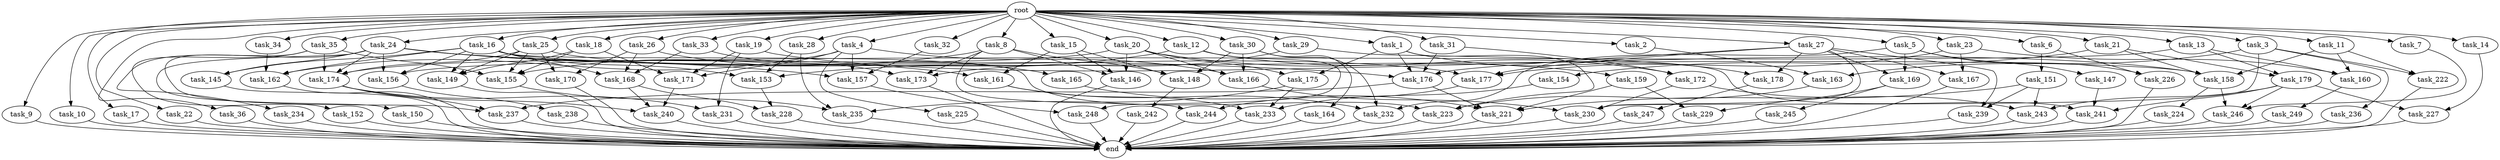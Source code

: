 digraph G {
  root [size="0.000000"];
  task_1 [size="1.024000"];
  task_2 [size="1.024000"];
  task_3 [size="1.024000"];
  task_4 [size="1.024000"];
  task_5 [size="1.024000"];
  task_6 [size="1.024000"];
  task_7 [size="1.024000"];
  task_8 [size="1.024000"];
  task_9 [size="1.024000"];
  task_10 [size="1.024000"];
  task_11 [size="1.024000"];
  task_12 [size="1.024000"];
  task_13 [size="1.024000"];
  task_14 [size="1.024000"];
  task_15 [size="1.024000"];
  task_16 [size="1.024000"];
  task_17 [size="1.024000"];
  task_18 [size="1.024000"];
  task_19 [size="1.024000"];
  task_20 [size="1.024000"];
  task_21 [size="1.024000"];
  task_22 [size="1.024000"];
  task_23 [size="1.024000"];
  task_24 [size="1.024000"];
  task_25 [size="1.024000"];
  task_26 [size="1.024000"];
  task_27 [size="1.024000"];
  task_28 [size="1.024000"];
  task_29 [size="1.024000"];
  task_30 [size="1.024000"];
  task_31 [size="1.024000"];
  task_32 [size="1.024000"];
  task_33 [size="1.024000"];
  task_34 [size="1.024000"];
  task_35 [size="1.024000"];
  task_36 [size="1.024000"];
  task_145 [size="730144440.320000"];
  task_146 [size="1047972020.224000"];
  task_147 [size="858993459.200000"];
  task_148 [size="841813590.016000"];
  task_149 [size="927712935.936000"];
  task_150 [size="695784701.952000"];
  task_151 [size="309237645.312000"];
  task_152 [size="858993459.200000"];
  task_153 [size="927712935.936000"];
  task_154 [size="309237645.312000"];
  task_155 [size="1829656068.096000"];
  task_156 [size="764504178.688000"];
  task_157 [size="1554778161.152000"];
  task_158 [size="841813590.016000"];
  task_159 [size="420906795.008000"];
  task_160 [size="489626271.744000"];
  task_161 [size="1245540515.840000"];
  task_162 [size="377957122.048000"];
  task_163 [size="455266533.376000"];
  task_164 [size="214748364.800000"];
  task_165 [size="77309411.328000"];
  task_166 [size="944892805.120000"];
  task_167 [size="249108103.168000"];
  task_168 [size="249108103.168000"];
  task_169 [size="1073741824.000000"];
  task_170 [size="936302870.528000"];
  task_171 [size="420906795.008000"];
  task_172 [size="893353197.568000"];
  task_173 [size="764504178.688000"];
  task_174 [size="2834678415.360000"];
  task_175 [size="970662608.896000"];
  task_176 [size="1494648619.008000"];
  task_177 [size="1108101562.368000"];
  task_178 [size="764504178.688000"];
  task_179 [size="343597383.680000"];
  task_221 [size="1254130450.432000"];
  task_222 [size="455266533.376000"];
  task_223 [size="893353197.568000"];
  task_224 [size="214748364.800000"];
  task_225 [size="309237645.312000"];
  task_226 [size="1168231104.512000"];
  task_227 [size="352187318.272000"];
  task_228 [size="627065225.216000"];
  task_229 [size="523986010.112000"];
  task_230 [size="1219770712.064000"];
  task_231 [size="292057776.128000"];
  task_232 [size="1623497637.888000"];
  task_233 [size="1382979469.312000"];
  task_234 [size="858993459.200000"];
  task_235 [size="1151051235.328000"];
  task_236 [size="34359738.368000"];
  task_237 [size="1219770712.064000"];
  task_238 [size="77309411.328000"];
  task_239 [size="429496729.600000"];
  task_240 [size="429496729.600000"];
  task_241 [size="979252543.488000"];
  task_242 [size="695784701.952000"];
  task_243 [size="979252543.488000"];
  task_244 [size="214748364.800000"];
  task_245 [size="214748364.800000"];
  task_246 [size="850403524.608000"];
  task_247 [size="214748364.800000"];
  task_248 [size="893353197.568000"];
  task_249 [size="695784701.952000"];
  end [size="0.000000"];

  root -> task_1 [size="1.000000"];
  root -> task_2 [size="1.000000"];
  root -> task_3 [size="1.000000"];
  root -> task_4 [size="1.000000"];
  root -> task_5 [size="1.000000"];
  root -> task_6 [size="1.000000"];
  root -> task_7 [size="1.000000"];
  root -> task_8 [size="1.000000"];
  root -> task_9 [size="1.000000"];
  root -> task_10 [size="1.000000"];
  root -> task_11 [size="1.000000"];
  root -> task_12 [size="1.000000"];
  root -> task_13 [size="1.000000"];
  root -> task_14 [size="1.000000"];
  root -> task_15 [size="1.000000"];
  root -> task_16 [size="1.000000"];
  root -> task_17 [size="1.000000"];
  root -> task_18 [size="1.000000"];
  root -> task_19 [size="1.000000"];
  root -> task_20 [size="1.000000"];
  root -> task_21 [size="1.000000"];
  root -> task_22 [size="1.000000"];
  root -> task_23 [size="1.000000"];
  root -> task_24 [size="1.000000"];
  root -> task_25 [size="1.000000"];
  root -> task_26 [size="1.000000"];
  root -> task_27 [size="1.000000"];
  root -> task_28 [size="1.000000"];
  root -> task_29 [size="1.000000"];
  root -> task_30 [size="1.000000"];
  root -> task_31 [size="1.000000"];
  root -> task_32 [size="1.000000"];
  root -> task_33 [size="1.000000"];
  root -> task_34 [size="1.000000"];
  root -> task_35 [size="1.000000"];
  root -> task_36 [size="1.000000"];
  task_1 -> task_175 [size="536870912.000000"];
  task_1 -> task_176 [size="536870912.000000"];
  task_1 -> task_178 [size="536870912.000000"];
  task_1 -> task_223 [size="536870912.000000"];
  task_2 -> task_163 [size="411041792.000000"];
  task_3 -> task_163 [size="33554432.000000"];
  task_3 -> task_222 [size="33554432.000000"];
  task_3 -> task_230 [size="33554432.000000"];
  task_3 -> task_236 [size="33554432.000000"];
  task_4 -> task_157 [size="301989888.000000"];
  task_4 -> task_162 [size="301989888.000000"];
  task_4 -> task_166 [size="301989888.000000"];
  task_4 -> task_171 [size="301989888.000000"];
  task_4 -> task_225 [size="301989888.000000"];
  task_5 -> task_147 [size="838860800.000000"];
  task_5 -> task_169 [size="838860800.000000"];
  task_5 -> task_226 [size="838860800.000000"];
  task_5 -> task_232 [size="838860800.000000"];
  task_6 -> task_151 [size="301989888.000000"];
  task_6 -> task_226 [size="301989888.000000"];
  task_7 -> task_246 [size="411041792.000000"];
  task_8 -> task_146 [size="75497472.000000"];
  task_8 -> task_148 [size="75497472.000000"];
  task_8 -> task_155 [size="75497472.000000"];
  task_8 -> task_173 [size="75497472.000000"];
  task_8 -> task_244 [size="75497472.000000"];
  task_9 -> end [size="1.000000"];
  task_10 -> end [size="1.000000"];
  task_11 -> task_158 [size="411041792.000000"];
  task_11 -> task_160 [size="411041792.000000"];
  task_11 -> task_222 [size="411041792.000000"];
  task_12 -> task_153 [size="838860800.000000"];
  task_12 -> task_172 [size="838860800.000000"];
  task_12 -> task_248 [size="838860800.000000"];
  task_13 -> task_156 [size="33554432.000000"];
  task_13 -> task_160 [size="33554432.000000"];
  task_13 -> task_179 [size="33554432.000000"];
  task_14 -> task_227 [size="134217728.000000"];
  task_15 -> task_146 [size="536870912.000000"];
  task_15 -> task_148 [size="536870912.000000"];
  task_15 -> task_161 [size="536870912.000000"];
  task_16 -> task_145 [size="33554432.000000"];
  task_16 -> task_149 [size="33554432.000000"];
  task_16 -> task_153 [size="33554432.000000"];
  task_16 -> task_156 [size="33554432.000000"];
  task_16 -> task_158 [size="33554432.000000"];
  task_16 -> task_162 [size="33554432.000000"];
  task_16 -> task_168 [size="33554432.000000"];
  task_16 -> task_223 [size="33554432.000000"];
  task_17 -> end [size="1.000000"];
  task_18 -> task_149 [size="33554432.000000"];
  task_18 -> task_155 [size="33554432.000000"];
  task_18 -> task_171 [size="33554432.000000"];
  task_19 -> task_158 [size="75497472.000000"];
  task_19 -> task_171 [size="75497472.000000"];
  task_19 -> task_231 [size="75497472.000000"];
  task_20 -> task_146 [size="411041792.000000"];
  task_20 -> task_159 [size="411041792.000000"];
  task_20 -> task_166 [size="411041792.000000"];
  task_20 -> task_174 [size="411041792.000000"];
  task_20 -> task_175 [size="411041792.000000"];
  task_21 -> task_154 [size="301989888.000000"];
  task_21 -> task_158 [size="301989888.000000"];
  task_21 -> task_179 [size="301989888.000000"];
  task_22 -> end [size="1.000000"];
  task_23 -> task_160 [size="33554432.000000"];
  task_23 -> task_167 [size="33554432.000000"];
  task_23 -> task_177 [size="33554432.000000"];
  task_24 -> task_145 [size="679477248.000000"];
  task_24 -> task_150 [size="679477248.000000"];
  task_24 -> task_156 [size="679477248.000000"];
  task_24 -> task_157 [size="679477248.000000"];
  task_24 -> task_161 [size="679477248.000000"];
  task_24 -> task_174 [size="679477248.000000"];
  task_24 -> task_176 [size="679477248.000000"];
  task_24 -> task_237 [size="679477248.000000"];
  task_25 -> task_149 [size="838860800.000000"];
  task_25 -> task_155 [size="838860800.000000"];
  task_25 -> task_170 [size="838860800.000000"];
  task_25 -> task_174 [size="838860800.000000"];
  task_25 -> task_177 [size="838860800.000000"];
  task_26 -> task_165 [size="75497472.000000"];
  task_26 -> task_168 [size="75497472.000000"];
  task_26 -> task_170 [size="75497472.000000"];
  task_27 -> task_167 [size="209715200.000000"];
  task_27 -> task_169 [size="209715200.000000"];
  task_27 -> task_176 [size="209715200.000000"];
  task_27 -> task_177 [size="209715200.000000"];
  task_27 -> task_178 [size="209715200.000000"];
  task_27 -> task_230 [size="209715200.000000"];
  task_27 -> task_239 [size="209715200.000000"];
  task_28 -> task_153 [size="33554432.000000"];
  task_28 -> task_235 [size="33554432.000000"];
  task_29 -> task_173 [size="536870912.000000"];
  task_29 -> task_241 [size="536870912.000000"];
  task_30 -> task_148 [size="209715200.000000"];
  task_30 -> task_164 [size="209715200.000000"];
  task_30 -> task_166 [size="209715200.000000"];
  task_30 -> task_232 [size="209715200.000000"];
  task_31 -> task_172 [size="33554432.000000"];
  task_31 -> task_176 [size="33554432.000000"];
  task_32 -> task_157 [size="536870912.000000"];
  task_33 -> task_168 [size="134217728.000000"];
  task_33 -> task_173 [size="134217728.000000"];
  task_34 -> task_162 [size="33554432.000000"];
  task_35 -> task_152 [size="838860800.000000"];
  task_35 -> task_155 [size="838860800.000000"];
  task_35 -> task_174 [size="838860800.000000"];
  task_35 -> task_234 [size="838860800.000000"];
  task_36 -> end [size="1.000000"];
  task_145 -> end [size="1.000000"];
  task_146 -> end [size="1.000000"];
  task_147 -> task_241 [size="209715200.000000"];
  task_148 -> task_242 [size="679477248.000000"];
  task_149 -> end [size="1.000000"];
  task_150 -> end [size="1.000000"];
  task_151 -> task_221 [size="209715200.000000"];
  task_151 -> task_239 [size="209715200.000000"];
  task_151 -> task_243 [size="209715200.000000"];
  task_152 -> end [size="1.000000"];
  task_153 -> task_228 [size="536870912.000000"];
  task_154 -> task_233 [size="134217728.000000"];
  task_155 -> task_235 [size="411041792.000000"];
  task_156 -> task_238 [size="75497472.000000"];
  task_157 -> task_248 [size="33554432.000000"];
  task_158 -> task_224 [size="209715200.000000"];
  task_158 -> task_246 [size="209715200.000000"];
  task_159 -> task_221 [size="301989888.000000"];
  task_159 -> task_229 [size="301989888.000000"];
  task_160 -> task_249 [size="679477248.000000"];
  task_161 -> task_232 [size="536870912.000000"];
  task_161 -> task_233 [size="536870912.000000"];
  task_162 -> end [size="1.000000"];
  task_163 -> task_223 [size="301989888.000000"];
  task_164 -> end [size="1.000000"];
  task_165 -> task_221 [size="411041792.000000"];
  task_166 -> task_230 [size="411041792.000000"];
  task_167 -> end [size="1.000000"];
  task_168 -> task_228 [size="75497472.000000"];
  task_168 -> task_240 [size="75497472.000000"];
  task_169 -> task_229 [size="209715200.000000"];
  task_169 -> task_245 [size="209715200.000000"];
  task_170 -> end [size="1.000000"];
  task_171 -> task_240 [size="134217728.000000"];
  task_172 -> task_230 [size="536870912.000000"];
  task_172 -> task_243 [size="536870912.000000"];
  task_173 -> end [size="1.000000"];
  task_174 -> task_231 [size="209715200.000000"];
  task_174 -> task_237 [size="209715200.000000"];
  task_174 -> task_240 [size="209715200.000000"];
  task_175 -> task_233 [size="679477248.000000"];
  task_175 -> task_235 [size="679477248.000000"];
  task_176 -> task_221 [size="301989888.000000"];
  task_176 -> task_237 [size="301989888.000000"];
  task_177 -> task_244 [size="134217728.000000"];
  task_178 -> task_247 [size="209715200.000000"];
  task_179 -> task_227 [size="209715200.000000"];
  task_179 -> task_241 [size="209715200.000000"];
  task_179 -> task_243 [size="209715200.000000"];
  task_179 -> task_246 [size="209715200.000000"];
  task_221 -> end [size="1.000000"];
  task_222 -> end [size="1.000000"];
  task_223 -> end [size="1.000000"];
  task_224 -> end [size="1.000000"];
  task_225 -> end [size="1.000000"];
  task_226 -> end [size="1.000000"];
  task_227 -> end [size="1.000000"];
  task_228 -> end [size="1.000000"];
  task_229 -> end [size="1.000000"];
  task_230 -> end [size="1.000000"];
  task_231 -> end [size="1.000000"];
  task_232 -> end [size="1.000000"];
  task_233 -> end [size="1.000000"];
  task_234 -> end [size="1.000000"];
  task_235 -> end [size="1.000000"];
  task_236 -> end [size="1.000000"];
  task_237 -> end [size="1.000000"];
  task_238 -> end [size="1.000000"];
  task_239 -> end [size="1.000000"];
  task_240 -> end [size="1.000000"];
  task_241 -> end [size="1.000000"];
  task_242 -> end [size="1.000000"];
  task_243 -> end [size="1.000000"];
  task_244 -> end [size="1.000000"];
  task_245 -> end [size="1.000000"];
  task_246 -> end [size="1.000000"];
  task_247 -> end [size="1.000000"];
  task_248 -> end [size="1.000000"];
  task_249 -> end [size="1.000000"];
}
